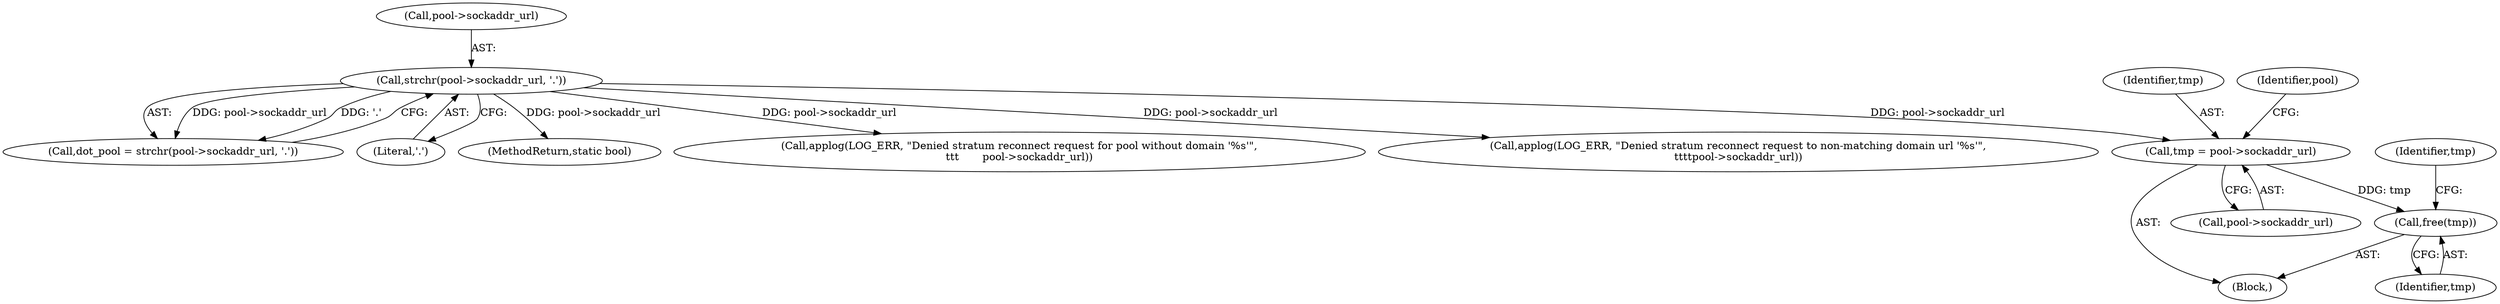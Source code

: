 digraph "0_cgminer_e1c5050734123973b99d181c45e74b2cbb00272e_2@API" {
"1000245" [label="(Call,free(tmp))"];
"1000228" [label="(Call,tmp = pool->sockaddr_url)"];
"1000136" [label="(Call,strchr(pool->sockaddr_url, '.'))"];
"1000173" [label="(Call,applog(LOG_ERR, \"Denied stratum reconnect request to non-matching domain url '%s'\",\n\t\t\t\tpool->sockaddr_url))"];
"1000140" [label="(Literal,'.')"];
"1000245" [label="(Call,free(tmp))"];
"1000134" [label="(Call,dot_pool = strchr(pool->sockaddr_url, '.'))"];
"1000136" [label="(Call,strchr(pool->sockaddr_url, '.'))"];
"1000275" [label="(MethodReturn,static bool)"];
"1000103" [label="(Block,)"];
"1000228" [label="(Call,tmp = pool->sockaddr_url)"];
"1000229" [label="(Identifier,tmp)"];
"1000145" [label="(Call,applog(LOG_ERR, \"Denied stratum reconnect request for pool without domain '%s'\",\n\t\t\t       pool->sockaddr_url))"];
"1000230" [label="(Call,pool->sockaddr_url)"];
"1000235" [label="(Identifier,pool)"];
"1000137" [label="(Call,pool->sockaddr_url)"];
"1000248" [label="(Identifier,tmp)"];
"1000246" [label="(Identifier,tmp)"];
"1000245" -> "1000103"  [label="AST: "];
"1000245" -> "1000246"  [label="CFG: "];
"1000246" -> "1000245"  [label="AST: "];
"1000248" -> "1000245"  [label="CFG: "];
"1000228" -> "1000245"  [label="DDG: tmp"];
"1000228" -> "1000103"  [label="AST: "];
"1000228" -> "1000230"  [label="CFG: "];
"1000229" -> "1000228"  [label="AST: "];
"1000230" -> "1000228"  [label="AST: "];
"1000235" -> "1000228"  [label="CFG: "];
"1000136" -> "1000228"  [label="DDG: pool->sockaddr_url"];
"1000136" -> "1000134"  [label="AST: "];
"1000136" -> "1000140"  [label="CFG: "];
"1000137" -> "1000136"  [label="AST: "];
"1000140" -> "1000136"  [label="AST: "];
"1000134" -> "1000136"  [label="CFG: "];
"1000136" -> "1000275"  [label="DDG: pool->sockaddr_url"];
"1000136" -> "1000134"  [label="DDG: pool->sockaddr_url"];
"1000136" -> "1000134"  [label="DDG: '.'"];
"1000136" -> "1000145"  [label="DDG: pool->sockaddr_url"];
"1000136" -> "1000173"  [label="DDG: pool->sockaddr_url"];
}
